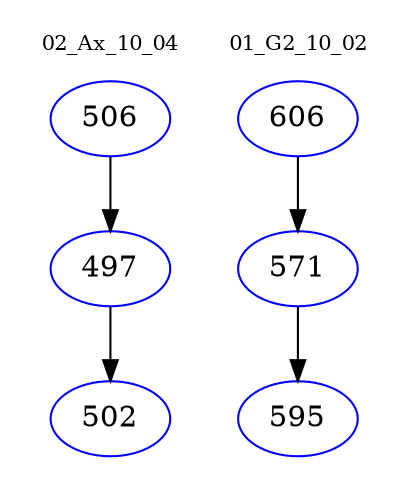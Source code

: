 digraph{
subgraph cluster_0 {
color = white
label = "02_Ax_10_04";
fontsize=10;
T0_506 [label="506", color="blue"]
T0_506 -> T0_497 [color="black"]
T0_497 [label="497", color="blue"]
T0_497 -> T0_502 [color="black"]
T0_502 [label="502", color="blue"]
}
subgraph cluster_1 {
color = white
label = "01_G2_10_02";
fontsize=10;
T1_606 [label="606", color="blue"]
T1_606 -> T1_571 [color="black"]
T1_571 [label="571", color="blue"]
T1_571 -> T1_595 [color="black"]
T1_595 [label="595", color="blue"]
}
}
